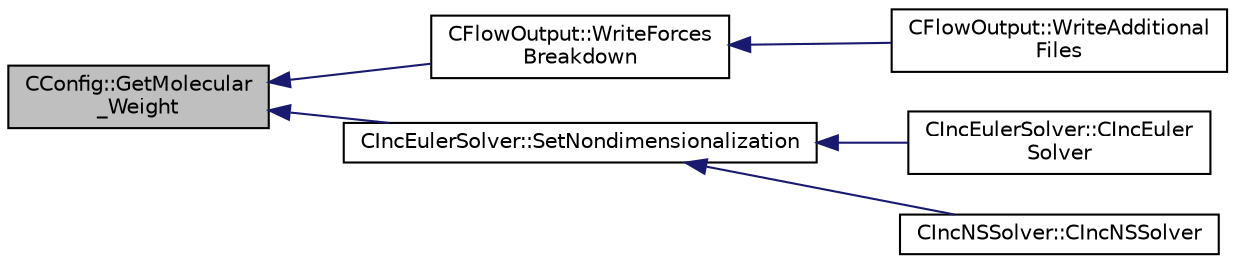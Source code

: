 digraph "CConfig::GetMolecular_Weight"
{
  edge [fontname="Helvetica",fontsize="10",labelfontname="Helvetica",labelfontsize="10"];
  node [fontname="Helvetica",fontsize="10",shape=record];
  rankdir="LR";
  Node7866 [label="CConfig::GetMolecular\l_Weight",height=0.2,width=0.4,color="black", fillcolor="grey75", style="filled", fontcolor="black"];
  Node7866 -> Node7867 [dir="back",color="midnightblue",fontsize="10",style="solid",fontname="Helvetica"];
  Node7867 [label="CFlowOutput::WriteForces\lBreakdown",height=0.2,width=0.4,color="black", fillcolor="white", style="filled",URL="$class_c_flow_output.html#afacedef2006aa6fcf8c9a312b5f4430c",tooltip="Write the forces breakdown file. "];
  Node7867 -> Node7868 [dir="back",color="midnightblue",fontsize="10",style="solid",fontname="Helvetica"];
  Node7868 [label="CFlowOutput::WriteAdditional\lFiles",height=0.2,width=0.4,color="black", fillcolor="white", style="filled",URL="$class_c_flow_output.html#aaac3fb7b2575967b157c306065ab1ea8",tooltip="Write any additional files defined for the current solver. "];
  Node7866 -> Node7869 [dir="back",color="midnightblue",fontsize="10",style="solid",fontname="Helvetica"];
  Node7869 [label="CIncEulerSolver::SetNondimensionalization",height=0.2,width=0.4,color="black", fillcolor="white", style="filled",URL="$class_c_inc_euler_solver.html#a2cffaa24417cb3803d36d38b3874d6d0",tooltip="Set the solver nondimensionalization. "];
  Node7869 -> Node7870 [dir="back",color="midnightblue",fontsize="10",style="solid",fontname="Helvetica"];
  Node7870 [label="CIncEulerSolver::CIncEuler\lSolver",height=0.2,width=0.4,color="black", fillcolor="white", style="filled",URL="$class_c_inc_euler_solver.html#a91f644b8f9a00215bac5bcd31dfc06d8"];
  Node7869 -> Node7871 [dir="back",color="midnightblue",fontsize="10",style="solid",fontname="Helvetica"];
  Node7871 [label="CIncNSSolver::CIncNSSolver",height=0.2,width=0.4,color="black", fillcolor="white", style="filled",URL="$class_c_inc_n_s_solver.html#a82152ac7e91fb1c5c073d98a1f08e2aa"];
}
